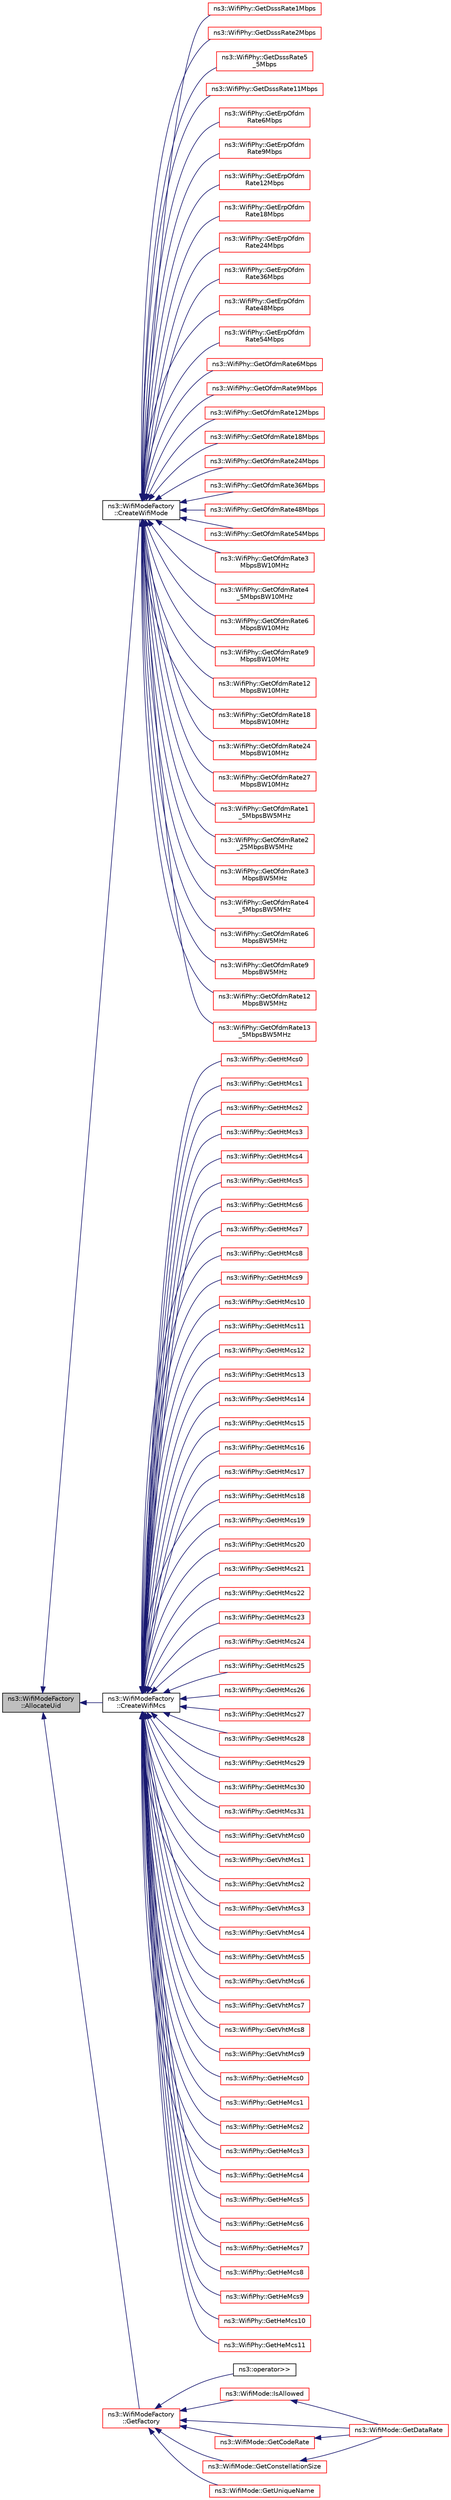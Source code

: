 digraph "ns3::WifiModeFactory::AllocateUid"
{
  edge [fontname="Helvetica",fontsize="10",labelfontname="Helvetica",labelfontsize="10"];
  node [fontname="Helvetica",fontsize="10",shape=record];
  rankdir="LR";
  Node1 [label="ns3::WifiModeFactory\l::AllocateUid",height=0.2,width=0.4,color="black", fillcolor="grey75", style="filled", fontcolor="black"];
  Node1 -> Node2 [dir="back",color="midnightblue",fontsize="10",style="solid"];
  Node2 [label="ns3::WifiModeFactory\l::CreateWifiMode",height=0.2,width=0.4,color="black", fillcolor="white", style="filled",URL="$d2/dcd/classns3_1_1WifiModeFactory.html#a91e233a272c9bd36bca8d51a5da49b41"];
  Node2 -> Node3 [dir="back",color="midnightblue",fontsize="10",style="solid"];
  Node3 [label="ns3::WifiPhy::GetDsssRate1Mbps",height=0.2,width=0.4,color="red", fillcolor="white", style="filled",URL="$d6/d5a/classns3_1_1WifiPhy.html#a8b52ed5ee9801adab6d11b8e4dc4240f"];
  Node2 -> Node4 [dir="back",color="midnightblue",fontsize="10",style="solid"];
  Node4 [label="ns3::WifiPhy::GetDsssRate2Mbps",height=0.2,width=0.4,color="red", fillcolor="white", style="filled",URL="$d6/d5a/classns3_1_1WifiPhy.html#a6619a232c9506d049781aae17795b57f"];
  Node2 -> Node5 [dir="back",color="midnightblue",fontsize="10",style="solid"];
  Node5 [label="ns3::WifiPhy::GetDsssRate5\l_5Mbps",height=0.2,width=0.4,color="red", fillcolor="white", style="filled",URL="$d6/d5a/classns3_1_1WifiPhy.html#aa9a581243e49199f63f9e26ef4c4ed95"];
  Node2 -> Node6 [dir="back",color="midnightblue",fontsize="10",style="solid"];
  Node6 [label="ns3::WifiPhy::GetDsssRate11Mbps",height=0.2,width=0.4,color="red", fillcolor="white", style="filled",URL="$d6/d5a/classns3_1_1WifiPhy.html#ab959b0aa063cda3f93a9a2861526a3e2"];
  Node2 -> Node7 [dir="back",color="midnightblue",fontsize="10",style="solid"];
  Node7 [label="ns3::WifiPhy::GetErpOfdm\lRate6Mbps",height=0.2,width=0.4,color="red", fillcolor="white", style="filled",URL="$d6/d5a/classns3_1_1WifiPhy.html#a334689e428371b3383e9001cbd05deba"];
  Node2 -> Node8 [dir="back",color="midnightblue",fontsize="10",style="solid"];
  Node8 [label="ns3::WifiPhy::GetErpOfdm\lRate9Mbps",height=0.2,width=0.4,color="red", fillcolor="white", style="filled",URL="$d6/d5a/classns3_1_1WifiPhy.html#af2fc1ee36fc803b89575cd682138495f"];
  Node2 -> Node9 [dir="back",color="midnightblue",fontsize="10",style="solid"];
  Node9 [label="ns3::WifiPhy::GetErpOfdm\lRate12Mbps",height=0.2,width=0.4,color="red", fillcolor="white", style="filled",URL="$d6/d5a/classns3_1_1WifiPhy.html#aa6f7f9ca17a9451966da679415996136"];
  Node2 -> Node10 [dir="back",color="midnightblue",fontsize="10",style="solid"];
  Node10 [label="ns3::WifiPhy::GetErpOfdm\lRate18Mbps",height=0.2,width=0.4,color="red", fillcolor="white", style="filled",URL="$d6/d5a/classns3_1_1WifiPhy.html#ae24bbedd9df795ac630568606a579be0"];
  Node2 -> Node11 [dir="back",color="midnightblue",fontsize="10",style="solid"];
  Node11 [label="ns3::WifiPhy::GetErpOfdm\lRate24Mbps",height=0.2,width=0.4,color="red", fillcolor="white", style="filled",URL="$d6/d5a/classns3_1_1WifiPhy.html#a8e34487962a2e6ecbedebe5b2e883ca7"];
  Node2 -> Node12 [dir="back",color="midnightblue",fontsize="10",style="solid"];
  Node12 [label="ns3::WifiPhy::GetErpOfdm\lRate36Mbps",height=0.2,width=0.4,color="red", fillcolor="white", style="filled",URL="$d6/d5a/classns3_1_1WifiPhy.html#acc3956aa9fc49c16c05dc76bae0d4ad9"];
  Node2 -> Node13 [dir="back",color="midnightblue",fontsize="10",style="solid"];
  Node13 [label="ns3::WifiPhy::GetErpOfdm\lRate48Mbps",height=0.2,width=0.4,color="red", fillcolor="white", style="filled",URL="$d6/d5a/classns3_1_1WifiPhy.html#a3c00f00fdfce4e6146264549f2274499"];
  Node2 -> Node14 [dir="back",color="midnightblue",fontsize="10",style="solid"];
  Node14 [label="ns3::WifiPhy::GetErpOfdm\lRate54Mbps",height=0.2,width=0.4,color="red", fillcolor="white", style="filled",URL="$d6/d5a/classns3_1_1WifiPhy.html#a444ffd175dd58e76f87ba8dc05eef483"];
  Node2 -> Node15 [dir="back",color="midnightblue",fontsize="10",style="solid"];
  Node15 [label="ns3::WifiPhy::GetOfdmRate6Mbps",height=0.2,width=0.4,color="red", fillcolor="white", style="filled",URL="$d6/d5a/classns3_1_1WifiPhy.html#a9945d5d1e8dd74118f90e1adcb63d6fe"];
  Node2 -> Node16 [dir="back",color="midnightblue",fontsize="10",style="solid"];
  Node16 [label="ns3::WifiPhy::GetOfdmRate9Mbps",height=0.2,width=0.4,color="red", fillcolor="white", style="filled",URL="$d6/d5a/classns3_1_1WifiPhy.html#a4fd9fa3cc3080908d55d9713266f2943"];
  Node2 -> Node17 [dir="back",color="midnightblue",fontsize="10",style="solid"];
  Node17 [label="ns3::WifiPhy::GetOfdmRate12Mbps",height=0.2,width=0.4,color="red", fillcolor="white", style="filled",URL="$d6/d5a/classns3_1_1WifiPhy.html#a2435bc31eebe859883b7ac21c9add9d2"];
  Node2 -> Node18 [dir="back",color="midnightblue",fontsize="10",style="solid"];
  Node18 [label="ns3::WifiPhy::GetOfdmRate18Mbps",height=0.2,width=0.4,color="red", fillcolor="white", style="filled",URL="$d6/d5a/classns3_1_1WifiPhy.html#ab456e46ced9b58473153802857be1bde"];
  Node2 -> Node19 [dir="back",color="midnightblue",fontsize="10",style="solid"];
  Node19 [label="ns3::WifiPhy::GetOfdmRate24Mbps",height=0.2,width=0.4,color="red", fillcolor="white", style="filled",URL="$d6/d5a/classns3_1_1WifiPhy.html#a088ad8dd890aa893acea0d44df88e2aa"];
  Node2 -> Node20 [dir="back",color="midnightblue",fontsize="10",style="solid"];
  Node20 [label="ns3::WifiPhy::GetOfdmRate36Mbps",height=0.2,width=0.4,color="red", fillcolor="white", style="filled",URL="$d6/d5a/classns3_1_1WifiPhy.html#a64c9c3a3e3a41d2aa51f7d0ccb8fe6c1"];
  Node2 -> Node21 [dir="back",color="midnightblue",fontsize="10",style="solid"];
  Node21 [label="ns3::WifiPhy::GetOfdmRate48Mbps",height=0.2,width=0.4,color="red", fillcolor="white", style="filled",URL="$d6/d5a/classns3_1_1WifiPhy.html#aa48b1e5f7ebde9ced3dc0f25d9505ae0"];
  Node2 -> Node22 [dir="back",color="midnightblue",fontsize="10",style="solid"];
  Node22 [label="ns3::WifiPhy::GetOfdmRate54Mbps",height=0.2,width=0.4,color="red", fillcolor="white", style="filled",URL="$d6/d5a/classns3_1_1WifiPhy.html#a767b1cebf94aea21b9c476563c6e3f5b"];
  Node2 -> Node23 [dir="back",color="midnightblue",fontsize="10",style="solid"];
  Node23 [label="ns3::WifiPhy::GetOfdmRate3\lMbpsBW10MHz",height=0.2,width=0.4,color="red", fillcolor="white", style="filled",URL="$d6/d5a/classns3_1_1WifiPhy.html#a8c565c787448b738ea94b455169371fa"];
  Node2 -> Node24 [dir="back",color="midnightblue",fontsize="10",style="solid"];
  Node24 [label="ns3::WifiPhy::GetOfdmRate4\l_5MbpsBW10MHz",height=0.2,width=0.4,color="red", fillcolor="white", style="filled",URL="$d6/d5a/classns3_1_1WifiPhy.html#a96acd60bbfdc2ffe88dcc6cf201e73ee"];
  Node2 -> Node25 [dir="back",color="midnightblue",fontsize="10",style="solid"];
  Node25 [label="ns3::WifiPhy::GetOfdmRate6\lMbpsBW10MHz",height=0.2,width=0.4,color="red", fillcolor="white", style="filled",URL="$d6/d5a/classns3_1_1WifiPhy.html#aa7c91565a17bc8f93f766dea8351d9f7"];
  Node2 -> Node26 [dir="back",color="midnightblue",fontsize="10",style="solid"];
  Node26 [label="ns3::WifiPhy::GetOfdmRate9\lMbpsBW10MHz",height=0.2,width=0.4,color="red", fillcolor="white", style="filled",URL="$d6/d5a/classns3_1_1WifiPhy.html#af3db6741fde3d02c6982a62069329c9c"];
  Node2 -> Node27 [dir="back",color="midnightblue",fontsize="10",style="solid"];
  Node27 [label="ns3::WifiPhy::GetOfdmRate12\lMbpsBW10MHz",height=0.2,width=0.4,color="red", fillcolor="white", style="filled",URL="$d6/d5a/classns3_1_1WifiPhy.html#a7027b0e5307e56e68d4cf222e6751d90"];
  Node2 -> Node28 [dir="back",color="midnightblue",fontsize="10",style="solid"];
  Node28 [label="ns3::WifiPhy::GetOfdmRate18\lMbpsBW10MHz",height=0.2,width=0.4,color="red", fillcolor="white", style="filled",URL="$d6/d5a/classns3_1_1WifiPhy.html#a78790cdcd17992e4c5e3ffada193d6de"];
  Node2 -> Node29 [dir="back",color="midnightblue",fontsize="10",style="solid"];
  Node29 [label="ns3::WifiPhy::GetOfdmRate24\lMbpsBW10MHz",height=0.2,width=0.4,color="red", fillcolor="white", style="filled",URL="$d6/d5a/classns3_1_1WifiPhy.html#a9cb82b2a3b8165a9b1c58a4cbcbd961f"];
  Node2 -> Node30 [dir="back",color="midnightblue",fontsize="10",style="solid"];
  Node30 [label="ns3::WifiPhy::GetOfdmRate27\lMbpsBW10MHz",height=0.2,width=0.4,color="red", fillcolor="white", style="filled",URL="$d6/d5a/classns3_1_1WifiPhy.html#adeb11bf3d1463a29e9e930e69d02df43"];
  Node2 -> Node31 [dir="back",color="midnightblue",fontsize="10",style="solid"];
  Node31 [label="ns3::WifiPhy::GetOfdmRate1\l_5MbpsBW5MHz",height=0.2,width=0.4,color="red", fillcolor="white", style="filled",URL="$d6/d5a/classns3_1_1WifiPhy.html#ad52da7bd50e91c3cf45b6a3256b93d37"];
  Node2 -> Node32 [dir="back",color="midnightblue",fontsize="10",style="solid"];
  Node32 [label="ns3::WifiPhy::GetOfdmRate2\l_25MbpsBW5MHz",height=0.2,width=0.4,color="red", fillcolor="white", style="filled",URL="$d6/d5a/classns3_1_1WifiPhy.html#af1b2d75c0ca6b23927ddee3b3f85242e"];
  Node2 -> Node33 [dir="back",color="midnightblue",fontsize="10",style="solid"];
  Node33 [label="ns3::WifiPhy::GetOfdmRate3\lMbpsBW5MHz",height=0.2,width=0.4,color="red", fillcolor="white", style="filled",URL="$d6/d5a/classns3_1_1WifiPhy.html#a80fcdb4c3168baf71ced3a7088aa24b7"];
  Node2 -> Node34 [dir="back",color="midnightblue",fontsize="10",style="solid"];
  Node34 [label="ns3::WifiPhy::GetOfdmRate4\l_5MbpsBW5MHz",height=0.2,width=0.4,color="red", fillcolor="white", style="filled",URL="$d6/d5a/classns3_1_1WifiPhy.html#a0d0270d2a2fc0a3b91d8e39c83d8f0ca"];
  Node2 -> Node35 [dir="back",color="midnightblue",fontsize="10",style="solid"];
  Node35 [label="ns3::WifiPhy::GetOfdmRate6\lMbpsBW5MHz",height=0.2,width=0.4,color="red", fillcolor="white", style="filled",URL="$d6/d5a/classns3_1_1WifiPhy.html#aa5cfec7cdcc8892c9b5787b81135c177"];
  Node2 -> Node36 [dir="back",color="midnightblue",fontsize="10",style="solid"];
  Node36 [label="ns3::WifiPhy::GetOfdmRate9\lMbpsBW5MHz",height=0.2,width=0.4,color="red", fillcolor="white", style="filled",URL="$d6/d5a/classns3_1_1WifiPhy.html#a2082d83ca110002cea0a944f57bb3433"];
  Node2 -> Node37 [dir="back",color="midnightblue",fontsize="10",style="solid"];
  Node37 [label="ns3::WifiPhy::GetOfdmRate12\lMbpsBW5MHz",height=0.2,width=0.4,color="red", fillcolor="white", style="filled",URL="$d6/d5a/classns3_1_1WifiPhy.html#aae849d28ac0ef8729574e39f1bf98463"];
  Node2 -> Node38 [dir="back",color="midnightblue",fontsize="10",style="solid"];
  Node38 [label="ns3::WifiPhy::GetOfdmRate13\l_5MbpsBW5MHz",height=0.2,width=0.4,color="red", fillcolor="white", style="filled",URL="$d6/d5a/classns3_1_1WifiPhy.html#a54081f3923272965099c04f060b0508d"];
  Node1 -> Node39 [dir="back",color="midnightblue",fontsize="10",style="solid"];
  Node39 [label="ns3::WifiModeFactory\l::CreateWifiMcs",height=0.2,width=0.4,color="black", fillcolor="white", style="filled",URL="$d2/dcd/classns3_1_1WifiModeFactory.html#ac3e6d9eb924873474e4122c86deb44c9"];
  Node39 -> Node40 [dir="back",color="midnightblue",fontsize="10",style="solid"];
  Node40 [label="ns3::WifiPhy::GetHtMcs0",height=0.2,width=0.4,color="red", fillcolor="white", style="filled",URL="$d6/d5a/classns3_1_1WifiPhy.html#afd7d25645f977d407384cdee4ba1a425"];
  Node39 -> Node41 [dir="back",color="midnightblue",fontsize="10",style="solid"];
  Node41 [label="ns3::WifiPhy::GetHtMcs1",height=0.2,width=0.4,color="red", fillcolor="white", style="filled",URL="$d6/d5a/classns3_1_1WifiPhy.html#ab17e9ac1131bb983ad72a67e62918717"];
  Node39 -> Node42 [dir="back",color="midnightblue",fontsize="10",style="solid"];
  Node42 [label="ns3::WifiPhy::GetHtMcs2",height=0.2,width=0.4,color="red", fillcolor="white", style="filled",URL="$d6/d5a/classns3_1_1WifiPhy.html#a45ce3c7c5066f396c951b1b0f2a7cb7c"];
  Node39 -> Node43 [dir="back",color="midnightblue",fontsize="10",style="solid"];
  Node43 [label="ns3::WifiPhy::GetHtMcs3",height=0.2,width=0.4,color="red", fillcolor="white", style="filled",URL="$d6/d5a/classns3_1_1WifiPhy.html#a12c0870df456b9074d5e20f9201ee506"];
  Node39 -> Node44 [dir="back",color="midnightblue",fontsize="10",style="solid"];
  Node44 [label="ns3::WifiPhy::GetHtMcs4",height=0.2,width=0.4,color="red", fillcolor="white", style="filled",URL="$d6/d5a/classns3_1_1WifiPhy.html#a44ec96f5f0c585ae31054a40b1a7f829"];
  Node39 -> Node45 [dir="back",color="midnightblue",fontsize="10",style="solid"];
  Node45 [label="ns3::WifiPhy::GetHtMcs5",height=0.2,width=0.4,color="red", fillcolor="white", style="filled",URL="$d6/d5a/classns3_1_1WifiPhy.html#a9bc64faa10ab2e9046c79976d886739d"];
  Node39 -> Node46 [dir="back",color="midnightblue",fontsize="10",style="solid"];
  Node46 [label="ns3::WifiPhy::GetHtMcs6",height=0.2,width=0.4,color="red", fillcolor="white", style="filled",URL="$d6/d5a/classns3_1_1WifiPhy.html#a0535d12661f98a538148e1d8780251ba"];
  Node39 -> Node47 [dir="back",color="midnightblue",fontsize="10",style="solid"];
  Node47 [label="ns3::WifiPhy::GetHtMcs7",height=0.2,width=0.4,color="red", fillcolor="white", style="filled",URL="$d6/d5a/classns3_1_1WifiPhy.html#adb84f2cae1e6dab06e49f6ef215c0a7e"];
  Node39 -> Node48 [dir="back",color="midnightblue",fontsize="10",style="solid"];
  Node48 [label="ns3::WifiPhy::GetHtMcs8",height=0.2,width=0.4,color="red", fillcolor="white", style="filled",URL="$d6/d5a/classns3_1_1WifiPhy.html#ae18a418e9d37214ccec1a8997590d2ba"];
  Node39 -> Node49 [dir="back",color="midnightblue",fontsize="10",style="solid"];
  Node49 [label="ns3::WifiPhy::GetHtMcs9",height=0.2,width=0.4,color="red", fillcolor="white", style="filled",URL="$d6/d5a/classns3_1_1WifiPhy.html#a0588db10058225cf2bb742af7d17b620"];
  Node39 -> Node50 [dir="back",color="midnightblue",fontsize="10",style="solid"];
  Node50 [label="ns3::WifiPhy::GetHtMcs10",height=0.2,width=0.4,color="red", fillcolor="white", style="filled",URL="$d6/d5a/classns3_1_1WifiPhy.html#a59aee89dbdf81c2827ff72db4f6050cb"];
  Node39 -> Node51 [dir="back",color="midnightblue",fontsize="10",style="solid"];
  Node51 [label="ns3::WifiPhy::GetHtMcs11",height=0.2,width=0.4,color="red", fillcolor="white", style="filled",URL="$d6/d5a/classns3_1_1WifiPhy.html#a53d0a9ce1e2f7996fa522c581885771f"];
  Node39 -> Node52 [dir="back",color="midnightblue",fontsize="10",style="solid"];
  Node52 [label="ns3::WifiPhy::GetHtMcs12",height=0.2,width=0.4,color="red", fillcolor="white", style="filled",URL="$d6/d5a/classns3_1_1WifiPhy.html#a0820a1f58a6b3d1b170b178efdfca21e"];
  Node39 -> Node53 [dir="back",color="midnightblue",fontsize="10",style="solid"];
  Node53 [label="ns3::WifiPhy::GetHtMcs13",height=0.2,width=0.4,color="red", fillcolor="white", style="filled",URL="$d6/d5a/classns3_1_1WifiPhy.html#aad6c2f71c234c9712507afd8d5bf0465"];
  Node39 -> Node54 [dir="back",color="midnightblue",fontsize="10",style="solid"];
  Node54 [label="ns3::WifiPhy::GetHtMcs14",height=0.2,width=0.4,color="red", fillcolor="white", style="filled",URL="$d6/d5a/classns3_1_1WifiPhy.html#a057f9a2582e8497e907e860132514fc0"];
  Node39 -> Node55 [dir="back",color="midnightblue",fontsize="10",style="solid"];
  Node55 [label="ns3::WifiPhy::GetHtMcs15",height=0.2,width=0.4,color="red", fillcolor="white", style="filled",URL="$d6/d5a/classns3_1_1WifiPhy.html#adfd513d81e57be39769742cf720e2e9e"];
  Node39 -> Node56 [dir="back",color="midnightblue",fontsize="10",style="solid"];
  Node56 [label="ns3::WifiPhy::GetHtMcs16",height=0.2,width=0.4,color="red", fillcolor="white", style="filled",URL="$d6/d5a/classns3_1_1WifiPhy.html#a9c588eceb748fd686d3bf45d7013ec02"];
  Node39 -> Node57 [dir="back",color="midnightblue",fontsize="10",style="solid"];
  Node57 [label="ns3::WifiPhy::GetHtMcs17",height=0.2,width=0.4,color="red", fillcolor="white", style="filled",URL="$d6/d5a/classns3_1_1WifiPhy.html#a5d2693379b93df1ef9350313af0ed8ce"];
  Node39 -> Node58 [dir="back",color="midnightblue",fontsize="10",style="solid"];
  Node58 [label="ns3::WifiPhy::GetHtMcs18",height=0.2,width=0.4,color="red", fillcolor="white", style="filled",URL="$d6/d5a/classns3_1_1WifiPhy.html#a486c755efd4fa192ca67f20d46208a43"];
  Node39 -> Node59 [dir="back",color="midnightblue",fontsize="10",style="solid"];
  Node59 [label="ns3::WifiPhy::GetHtMcs19",height=0.2,width=0.4,color="red", fillcolor="white", style="filled",URL="$d6/d5a/classns3_1_1WifiPhy.html#a396880d6a6d6a981f5db53b67843f830"];
  Node39 -> Node60 [dir="back",color="midnightblue",fontsize="10",style="solid"];
  Node60 [label="ns3::WifiPhy::GetHtMcs20",height=0.2,width=0.4,color="red", fillcolor="white", style="filled",URL="$d6/d5a/classns3_1_1WifiPhy.html#abd4c434a8b3bac92a84c0aed1be7932a"];
  Node39 -> Node61 [dir="back",color="midnightblue",fontsize="10",style="solid"];
  Node61 [label="ns3::WifiPhy::GetHtMcs21",height=0.2,width=0.4,color="red", fillcolor="white", style="filled",URL="$d6/d5a/classns3_1_1WifiPhy.html#a1b6252cf4c447b4406018789376fb059"];
  Node39 -> Node62 [dir="back",color="midnightblue",fontsize="10",style="solid"];
  Node62 [label="ns3::WifiPhy::GetHtMcs22",height=0.2,width=0.4,color="red", fillcolor="white", style="filled",URL="$d6/d5a/classns3_1_1WifiPhy.html#a5a46df44a1b11e91ff457ffb621a3b52"];
  Node39 -> Node63 [dir="back",color="midnightblue",fontsize="10",style="solid"];
  Node63 [label="ns3::WifiPhy::GetHtMcs23",height=0.2,width=0.4,color="red", fillcolor="white", style="filled",URL="$d6/d5a/classns3_1_1WifiPhy.html#adecc25a670d3848d8d8234f1b2a4076a"];
  Node39 -> Node64 [dir="back",color="midnightblue",fontsize="10",style="solid"];
  Node64 [label="ns3::WifiPhy::GetHtMcs24",height=0.2,width=0.4,color="red", fillcolor="white", style="filled",URL="$d6/d5a/classns3_1_1WifiPhy.html#adb9e64e0ab620d3d4e568347f4512403"];
  Node39 -> Node65 [dir="back",color="midnightblue",fontsize="10",style="solid"];
  Node65 [label="ns3::WifiPhy::GetHtMcs25",height=0.2,width=0.4,color="red", fillcolor="white", style="filled",URL="$d6/d5a/classns3_1_1WifiPhy.html#ac0f006ece421d14558850fe4ac706b14"];
  Node39 -> Node66 [dir="back",color="midnightblue",fontsize="10",style="solid"];
  Node66 [label="ns3::WifiPhy::GetHtMcs26",height=0.2,width=0.4,color="red", fillcolor="white", style="filled",URL="$d6/d5a/classns3_1_1WifiPhy.html#a8362f084479092336459047636a4c00f"];
  Node39 -> Node67 [dir="back",color="midnightblue",fontsize="10",style="solid"];
  Node67 [label="ns3::WifiPhy::GetHtMcs27",height=0.2,width=0.4,color="red", fillcolor="white", style="filled",URL="$d6/d5a/classns3_1_1WifiPhy.html#ae8f4aeda829833671fe8e28ee98fefde"];
  Node39 -> Node68 [dir="back",color="midnightblue",fontsize="10",style="solid"];
  Node68 [label="ns3::WifiPhy::GetHtMcs28",height=0.2,width=0.4,color="red", fillcolor="white", style="filled",URL="$d6/d5a/classns3_1_1WifiPhy.html#a22945b6121777459f1879156b0211e5e"];
  Node39 -> Node69 [dir="back",color="midnightblue",fontsize="10",style="solid"];
  Node69 [label="ns3::WifiPhy::GetHtMcs29",height=0.2,width=0.4,color="red", fillcolor="white", style="filled",URL="$d6/d5a/classns3_1_1WifiPhy.html#a9cfdf8a86eeb37d51e9a6064ca665456"];
  Node39 -> Node70 [dir="back",color="midnightblue",fontsize="10",style="solid"];
  Node70 [label="ns3::WifiPhy::GetHtMcs30",height=0.2,width=0.4,color="red", fillcolor="white", style="filled",URL="$d6/d5a/classns3_1_1WifiPhy.html#a2116ecb8d012384d3529aa4e69744c39"];
  Node39 -> Node71 [dir="back",color="midnightblue",fontsize="10",style="solid"];
  Node71 [label="ns3::WifiPhy::GetHtMcs31",height=0.2,width=0.4,color="red", fillcolor="white", style="filled",URL="$d6/d5a/classns3_1_1WifiPhy.html#a739f64084583163af86f81e707e39eed"];
  Node39 -> Node72 [dir="back",color="midnightblue",fontsize="10",style="solid"];
  Node72 [label="ns3::WifiPhy::GetVhtMcs0",height=0.2,width=0.4,color="red", fillcolor="white", style="filled",URL="$d6/d5a/classns3_1_1WifiPhy.html#a0abd27d8c214424a39ea9ea3ac207772"];
  Node39 -> Node73 [dir="back",color="midnightblue",fontsize="10",style="solid"];
  Node73 [label="ns3::WifiPhy::GetVhtMcs1",height=0.2,width=0.4,color="red", fillcolor="white", style="filled",URL="$d6/d5a/classns3_1_1WifiPhy.html#ae2059a293baf661fc58cf72dc22db394"];
  Node39 -> Node74 [dir="back",color="midnightblue",fontsize="10",style="solid"];
  Node74 [label="ns3::WifiPhy::GetVhtMcs2",height=0.2,width=0.4,color="red", fillcolor="white", style="filled",URL="$d6/d5a/classns3_1_1WifiPhy.html#aed23b5bd82ba4cb62eb0d594d02accbe"];
  Node39 -> Node75 [dir="back",color="midnightblue",fontsize="10",style="solid"];
  Node75 [label="ns3::WifiPhy::GetVhtMcs3",height=0.2,width=0.4,color="red", fillcolor="white", style="filled",URL="$d6/d5a/classns3_1_1WifiPhy.html#a9cfb02d62871a811cbc6d0133f1417fb"];
  Node39 -> Node76 [dir="back",color="midnightblue",fontsize="10",style="solid"];
  Node76 [label="ns3::WifiPhy::GetVhtMcs4",height=0.2,width=0.4,color="red", fillcolor="white", style="filled",URL="$d6/d5a/classns3_1_1WifiPhy.html#a6b92afa4613c7f876f494d6f295b5135"];
  Node39 -> Node77 [dir="back",color="midnightblue",fontsize="10",style="solid"];
  Node77 [label="ns3::WifiPhy::GetVhtMcs5",height=0.2,width=0.4,color="red", fillcolor="white", style="filled",URL="$d6/d5a/classns3_1_1WifiPhy.html#a214c87eb5f05eb2d07b2d1cccf77311a"];
  Node39 -> Node78 [dir="back",color="midnightblue",fontsize="10",style="solid"];
  Node78 [label="ns3::WifiPhy::GetVhtMcs6",height=0.2,width=0.4,color="red", fillcolor="white", style="filled",URL="$d6/d5a/classns3_1_1WifiPhy.html#acd4b16742a9bfc62664da3b415ce2a42"];
  Node39 -> Node79 [dir="back",color="midnightblue",fontsize="10",style="solid"];
  Node79 [label="ns3::WifiPhy::GetVhtMcs7",height=0.2,width=0.4,color="red", fillcolor="white", style="filled",URL="$d6/d5a/classns3_1_1WifiPhy.html#a70fad3da915d04f22a068a5ffb5f995c"];
  Node39 -> Node80 [dir="back",color="midnightblue",fontsize="10",style="solid"];
  Node80 [label="ns3::WifiPhy::GetVhtMcs8",height=0.2,width=0.4,color="red", fillcolor="white", style="filled",URL="$d6/d5a/classns3_1_1WifiPhy.html#a4acd4de849ca0a208e2d8e021f6a0173"];
  Node39 -> Node81 [dir="back",color="midnightblue",fontsize="10",style="solid"];
  Node81 [label="ns3::WifiPhy::GetVhtMcs9",height=0.2,width=0.4,color="red", fillcolor="white", style="filled",URL="$d6/d5a/classns3_1_1WifiPhy.html#aa435b5512868852aa272d9b963e581a0"];
  Node39 -> Node82 [dir="back",color="midnightblue",fontsize="10",style="solid"];
  Node82 [label="ns3::WifiPhy::GetHeMcs0",height=0.2,width=0.4,color="red", fillcolor="white", style="filled",URL="$d6/d5a/classns3_1_1WifiPhy.html#a63b9a66fa49db202c506805e92bad63c"];
  Node39 -> Node83 [dir="back",color="midnightblue",fontsize="10",style="solid"];
  Node83 [label="ns3::WifiPhy::GetHeMcs1",height=0.2,width=0.4,color="red", fillcolor="white", style="filled",URL="$d6/d5a/classns3_1_1WifiPhy.html#abba9c5cbc94f1f95a0182a383c0f9a1a"];
  Node39 -> Node84 [dir="back",color="midnightblue",fontsize="10",style="solid"];
  Node84 [label="ns3::WifiPhy::GetHeMcs2",height=0.2,width=0.4,color="red", fillcolor="white", style="filled",URL="$d6/d5a/classns3_1_1WifiPhy.html#a6c92d5a60cf608d311b043c191261803"];
  Node39 -> Node85 [dir="back",color="midnightblue",fontsize="10",style="solid"];
  Node85 [label="ns3::WifiPhy::GetHeMcs3",height=0.2,width=0.4,color="red", fillcolor="white", style="filled",URL="$d6/d5a/classns3_1_1WifiPhy.html#a8dadb22ce1e9f081a602dcc41b606e95"];
  Node39 -> Node86 [dir="back",color="midnightblue",fontsize="10",style="solid"];
  Node86 [label="ns3::WifiPhy::GetHeMcs4",height=0.2,width=0.4,color="red", fillcolor="white", style="filled",URL="$d6/d5a/classns3_1_1WifiPhy.html#a80c8ac4faa7043b42b883ccacc1c3eec"];
  Node39 -> Node87 [dir="back",color="midnightblue",fontsize="10",style="solid"];
  Node87 [label="ns3::WifiPhy::GetHeMcs5",height=0.2,width=0.4,color="red", fillcolor="white", style="filled",URL="$d6/d5a/classns3_1_1WifiPhy.html#a351b1aaf23c3854c453e6f4c5232857a"];
  Node39 -> Node88 [dir="back",color="midnightblue",fontsize="10",style="solid"];
  Node88 [label="ns3::WifiPhy::GetHeMcs6",height=0.2,width=0.4,color="red", fillcolor="white", style="filled",URL="$d6/d5a/classns3_1_1WifiPhy.html#a90aedf7f42b6e3d02b5621e4dcad8adf"];
  Node39 -> Node89 [dir="back",color="midnightblue",fontsize="10",style="solid"];
  Node89 [label="ns3::WifiPhy::GetHeMcs7",height=0.2,width=0.4,color="red", fillcolor="white", style="filled",URL="$d6/d5a/classns3_1_1WifiPhy.html#a6fb0a12105608fd43c813f914e621b49"];
  Node39 -> Node90 [dir="back",color="midnightblue",fontsize="10",style="solid"];
  Node90 [label="ns3::WifiPhy::GetHeMcs8",height=0.2,width=0.4,color="red", fillcolor="white", style="filled",URL="$d6/d5a/classns3_1_1WifiPhy.html#ad90ca59ec933cc5d31381f2a198db6d0"];
  Node39 -> Node91 [dir="back",color="midnightblue",fontsize="10",style="solid"];
  Node91 [label="ns3::WifiPhy::GetHeMcs9",height=0.2,width=0.4,color="red", fillcolor="white", style="filled",URL="$d6/d5a/classns3_1_1WifiPhy.html#a4d94bd283f2b034595fb1add2d57339c"];
  Node39 -> Node92 [dir="back",color="midnightblue",fontsize="10",style="solid"];
  Node92 [label="ns3::WifiPhy::GetHeMcs10",height=0.2,width=0.4,color="red", fillcolor="white", style="filled",URL="$d6/d5a/classns3_1_1WifiPhy.html#aebd346d53abef108a427b6fdc8b7e76b"];
  Node39 -> Node93 [dir="back",color="midnightblue",fontsize="10",style="solid"];
  Node93 [label="ns3::WifiPhy::GetHeMcs11",height=0.2,width=0.4,color="red", fillcolor="white", style="filled",URL="$d6/d5a/classns3_1_1WifiPhy.html#abd100bfd5ef335f48b294cd5ea3b67a4"];
  Node1 -> Node94 [dir="back",color="midnightblue",fontsize="10",style="solid"];
  Node94 [label="ns3::WifiModeFactory\l::GetFactory",height=0.2,width=0.4,color="red", fillcolor="white", style="filled",URL="$d2/dcd/classns3_1_1WifiModeFactory.html#a9c6f695d733355dee8d74bd1709868fc"];
  Node94 -> Node95 [dir="back",color="midnightblue",fontsize="10",style="solid"];
  Node95 [label="ns3::operator\>\>",height=0.2,width=0.4,color="black", fillcolor="white", style="filled",URL="$d7/d2e/namespacens3.html#ad5530945ff978ccc2497d99cd67e0588"];
  Node94 -> Node96 [dir="back",color="midnightblue",fontsize="10",style="solid"];
  Node96 [label="ns3::WifiMode::IsAllowed",height=0.2,width=0.4,color="red", fillcolor="white", style="filled",URL="$d5/d56/classns3_1_1WifiMode.html#a996eeb87ea67b483f0c1915780012e86"];
  Node96 -> Node97 [dir="back",color="midnightblue",fontsize="10",style="solid"];
  Node97 [label="ns3::WifiMode::GetDataRate",height=0.2,width=0.4,color="red", fillcolor="white", style="filled",URL="$d5/d56/classns3_1_1WifiMode.html#adcfbe150f69da720db23387f733b8a52"];
  Node94 -> Node97 [dir="back",color="midnightblue",fontsize="10",style="solid"];
  Node94 -> Node98 [dir="back",color="midnightblue",fontsize="10",style="solid"];
  Node98 [label="ns3::WifiMode::GetCodeRate",height=0.2,width=0.4,color="red", fillcolor="white", style="filled",URL="$d5/d56/classns3_1_1WifiMode.html#a41fcb1abd2aa488145f2f43ca9ba8e1d"];
  Node98 -> Node97 [dir="back",color="midnightblue",fontsize="10",style="solid"];
  Node94 -> Node99 [dir="back",color="midnightblue",fontsize="10",style="solid"];
  Node99 [label="ns3::WifiMode::GetConstellationSize",height=0.2,width=0.4,color="red", fillcolor="white", style="filled",URL="$d5/d56/classns3_1_1WifiMode.html#a28bbc436203fd3332da6cc61909af8f1"];
  Node99 -> Node97 [dir="back",color="midnightblue",fontsize="10",style="solid"];
  Node94 -> Node100 [dir="back",color="midnightblue",fontsize="10",style="solid"];
  Node100 [label="ns3::WifiMode::GetUniqueName",height=0.2,width=0.4,color="red", fillcolor="white", style="filled",URL="$d5/d56/classns3_1_1WifiMode.html#a18e0a33034f484d3ca8c0497d3ea1dc7"];
}
